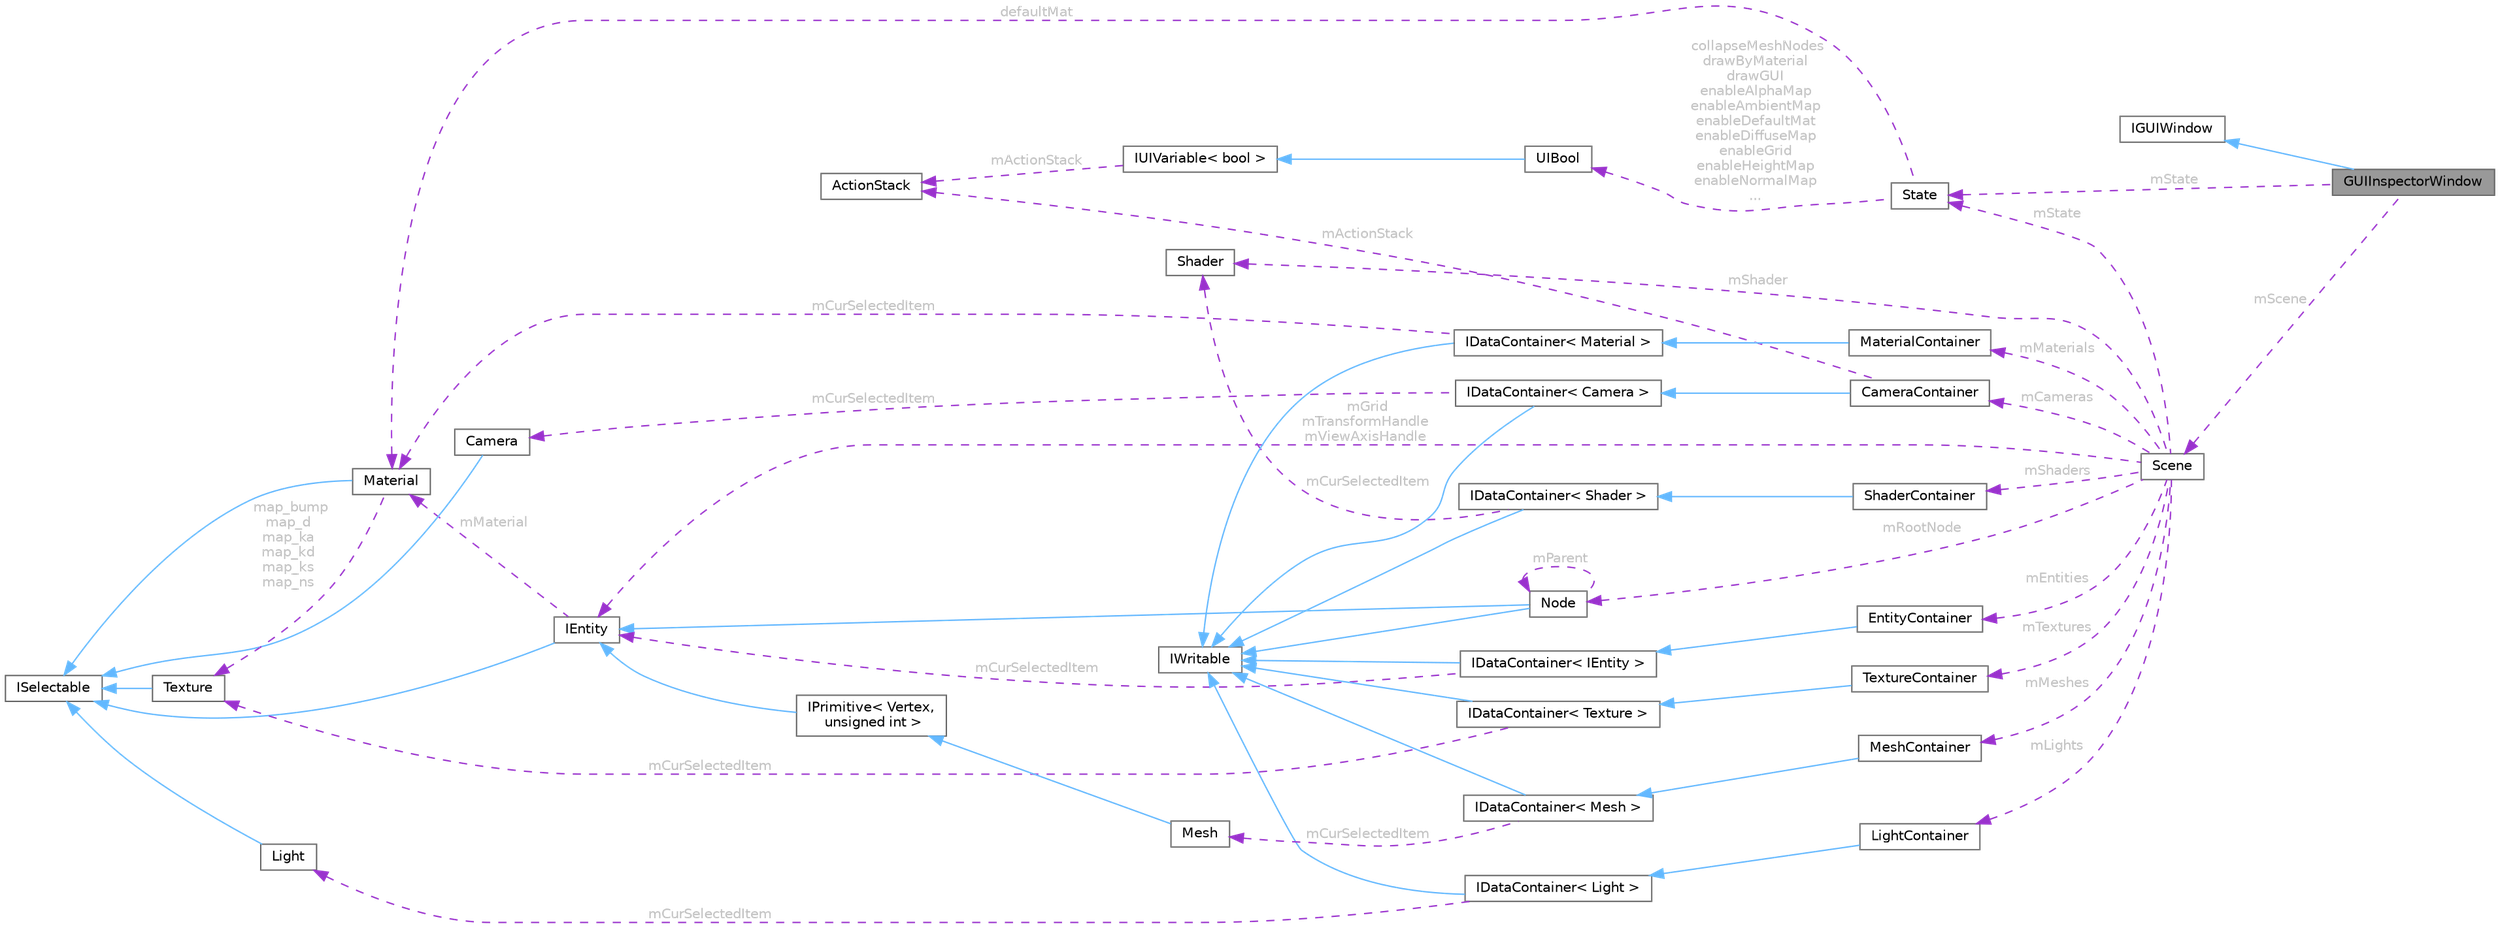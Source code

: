 digraph "GUIInspectorWindow"
{
 // LATEX_PDF_SIZE
  bgcolor="transparent";
  edge [fontname=Helvetica,fontsize=10,labelfontname=Helvetica,labelfontsize=10];
  node [fontname=Helvetica,fontsize=10,shape=box,height=0.2,width=0.4];
  rankdir="LR";
  Node1 [id="Node000001",label="GUIInspectorWindow",height=0.2,width=0.4,color="gray40", fillcolor="grey60", style="filled", fontcolor="black",tooltip=" "];
  Node2 -> Node1 [id="edge1_Node000001_Node000002",dir="back",color="steelblue1",style="solid",tooltip=" "];
  Node2 [id="Node000002",label="IGUIWindow",height=0.2,width=0.4,color="gray40", fillcolor="white", style="filled",URL="$class_i_g_u_i_window.html",tooltip=" "];
  Node3 -> Node1 [id="edge2_Node000001_Node000003",dir="back",color="darkorchid3",style="dashed",tooltip=" ",label=" mState",fontcolor="grey" ];
  Node3 [id="Node000003",label="State",height=0.2,width=0.4,color="gray40", fillcolor="white", style="filled",URL="$class_state.html",tooltip=" "];
  Node4 -> Node3 [id="edge3_Node000003_Node000004",dir="back",color="darkorchid3",style="dashed",tooltip=" ",label=" collapseMeshNodes\ndrawByMaterial\ndrawGUI\nenableAlphaMap\nenableAmbientMap\nenableDefaultMat\nenableDiffuseMap\nenableGrid\nenableHeightMap\nenableNormalMap\n...",fontcolor="grey" ];
  Node4 [id="Node000004",label="UIBool",height=0.2,width=0.4,color="gray40", fillcolor="white", style="filled",URL="$class_u_i_bool.html",tooltip="A boolean that can be directly displayed and edited in the UI."];
  Node5 -> Node4 [id="edge4_Node000004_Node000005",dir="back",color="steelblue1",style="solid",tooltip=" "];
  Node5 [id="Node000005",label="IUIVariable\< bool \>",height=0.2,width=0.4,color="gray40", fillcolor="white", style="filled",URL="$class_i_u_i_variable.html",tooltip=" "];
  Node6 -> Node5 [id="edge5_Node000005_Node000006",dir="back",color="darkorchid3",style="dashed",tooltip=" ",label=" mActionStack",fontcolor="grey" ];
  Node6 [id="Node000006",label="ActionStack",height=0.2,width=0.4,color="gray40", fillcolor="white", style="filled",URL="$class_action_stack.html",tooltip="Class that keeps track of all commands that have been run. Allows functionality for undo/redo."];
  Node7 -> Node3 [id="edge6_Node000003_Node000007",dir="back",color="darkorchid3",style="dashed",tooltip=" ",label=" defaultMat",fontcolor="grey" ];
  Node7 [id="Node000007",label="Material",height=0.2,width=0.4,color="gray40", fillcolor="white", style="filled",URL="$class_material.html",tooltip="Class that stores all texture and render information for a material."];
  Node8 -> Node7 [id="edge7_Node000007_Node000008",dir="back",color="steelblue1",style="solid",tooltip=" "];
  Node8 [id="Node000008",label="ISelectable",height=0.2,width=0.4,color="gray40", fillcolor="white", style="filled",URL="$class_i_selectable.html",tooltip="Interface for all items that can be selected to be viewed in the inspector."];
  Node9 -> Node7 [id="edge8_Node000007_Node000009",dir="back",color="darkorchid3",style="dashed",tooltip=" ",label=" map_bump\nmap_d\nmap_ka\nmap_kd\nmap_ks\nmap_ns",fontcolor="grey" ];
  Node9 [id="Node000009",label="Texture",height=0.2,width=0.4,color="gray40", fillcolor="white", style="filled",URL="$struct_texture.html",tooltip="A structure that stores a texture file that has been read into the OpenGL context."];
  Node8 -> Node9 [id="edge9_Node000009_Node000008",dir="back",color="steelblue1",style="solid",tooltip=" "];
  Node10 -> Node1 [id="edge10_Node000001_Node000010",dir="back",color="darkorchid3",style="dashed",tooltip=" ",label=" mScene",fontcolor="grey" ];
  Node10 [id="Node000010",label="Scene",height=0.2,width=0.4,color="gray40", fillcolor="white", style="filled",URL="$class_scene.html",tooltip=" "];
  Node11 -> Node10 [id="edge11_Node000010_Node000011",dir="back",color="darkorchid3",style="dashed",tooltip=" ",label=" mGrid\nmTransformHandle\nmViewAxisHandle",fontcolor="grey" ];
  Node11 [id="Node000011",label="IEntity",height=0.2,width=0.4,color="gray40", fillcolor="white", style="filled",URL="$class_i_entity.html",tooltip=" "];
  Node8 -> Node11 [id="edge12_Node000011_Node000008",dir="back",color="steelblue1",style="solid",tooltip=" "];
  Node7 -> Node11 [id="edge13_Node000011_Node000007",dir="back",color="darkorchid3",style="dashed",tooltip=" ",label=" mMaterial",fontcolor="grey" ];
  Node12 -> Node10 [id="edge14_Node000010_Node000012",dir="back",color="darkorchid3",style="dashed",tooltip=" ",label=" mShader",fontcolor="grey" ];
  Node12 [id="Node000012",label="Shader",height=0.2,width=0.4,color="gray40", fillcolor="white", style="filled",URL="$class_shader.html",tooltip=" "];
  Node13 -> Node10 [id="edge15_Node000010_Node000013",dir="back",color="darkorchid3",style="dashed",tooltip=" ",label=" mRootNode",fontcolor="grey" ];
  Node13 [id="Node000013",label="Node",height=0.2,width=0.4,color="gray40", fillcolor="white", style="filled",URL="$class_node.html",tooltip="Node used to group together other nodes and meshes in a scene."];
  Node11 -> Node13 [id="edge16_Node000013_Node000011",dir="back",color="steelblue1",style="solid",tooltip=" "];
  Node14 -> Node13 [id="edge17_Node000013_Node000014",dir="back",color="steelblue1",style="solid",tooltip=" "];
  Node14 [id="Node000014",label="IWritable",height=0.2,width=0.4,color="gray40", fillcolor="white", style="filled",URL="$class_i_writable.html",tooltip=" "];
  Node13 -> Node13 [id="edge18_Node000013_Node000013",dir="back",color="darkorchid3",style="dashed",tooltip=" ",label=" mParent",fontcolor="grey" ];
  Node3 -> Node10 [id="edge19_Node000010_Node000003",dir="back",color="darkorchid3",style="dashed",tooltip=" ",label=" mState",fontcolor="grey" ];
  Node15 -> Node10 [id="edge20_Node000010_Node000015",dir="back",color="darkorchid3",style="dashed",tooltip=" ",label=" mTextures",fontcolor="grey" ];
  Node15 [id="Node000015",label="TextureContainer",height=0.2,width=0.4,color="gray40", fillcolor="white", style="filled",URL="$class_texture_container.html",tooltip=" "];
  Node16 -> Node15 [id="edge21_Node000015_Node000016",dir="back",color="steelblue1",style="solid",tooltip=" "];
  Node16 [id="Node000016",label="IDataContainer\< Texture \>",height=0.2,width=0.4,color="gray40", fillcolor="white", style="filled",URL="$class_i_data_container.html",tooltip=" "];
  Node14 -> Node16 [id="edge22_Node000016_Node000014",dir="back",color="steelblue1",style="solid",tooltip=" "];
  Node9 -> Node16 [id="edge23_Node000016_Node000009",dir="back",color="darkorchid3",style="dashed",tooltip=" ",label=" mCurSelectedItem",fontcolor="grey" ];
  Node17 -> Node10 [id="edge24_Node000010_Node000017",dir="back",color="darkorchid3",style="dashed",tooltip=" ",label=" mMaterials",fontcolor="grey" ];
  Node17 [id="Node000017",label="MaterialContainer",height=0.2,width=0.4,color="gray40", fillcolor="white", style="filled",URL="$class_material_container.html",tooltip=" "];
  Node18 -> Node17 [id="edge25_Node000017_Node000018",dir="back",color="steelblue1",style="solid",tooltip=" "];
  Node18 [id="Node000018",label="IDataContainer\< Material \>",height=0.2,width=0.4,color="gray40", fillcolor="white", style="filled",URL="$class_i_data_container.html",tooltip=" "];
  Node14 -> Node18 [id="edge26_Node000018_Node000014",dir="back",color="steelblue1",style="solid",tooltip=" "];
  Node7 -> Node18 [id="edge27_Node000018_Node000007",dir="back",color="darkorchid3",style="dashed",tooltip=" ",label=" mCurSelectedItem",fontcolor="grey" ];
  Node19 -> Node10 [id="edge28_Node000010_Node000019",dir="back",color="darkorchid3",style="dashed",tooltip=" ",label=" mLights",fontcolor="grey" ];
  Node19 [id="Node000019",label="LightContainer",height=0.2,width=0.4,color="gray40", fillcolor="white", style="filled",URL="$class_light_container.html",tooltip=" "];
  Node20 -> Node19 [id="edge29_Node000019_Node000020",dir="back",color="steelblue1",style="solid",tooltip=" "];
  Node20 [id="Node000020",label="IDataContainer\< Light \>",height=0.2,width=0.4,color="gray40", fillcolor="white", style="filled",URL="$class_i_data_container.html",tooltip=" "];
  Node14 -> Node20 [id="edge30_Node000020_Node000014",dir="back",color="steelblue1",style="solid",tooltip=" "];
  Node21 -> Node20 [id="edge31_Node000020_Node000021",dir="back",color="darkorchid3",style="dashed",tooltip=" ",label=" mCurSelectedItem",fontcolor="grey" ];
  Node21 [id="Node000021",label="Light",height=0.2,width=0.4,color="gray40", fillcolor="white", style="filled",URL="$class_light.html",tooltip=" "];
  Node8 -> Node21 [id="edge32_Node000021_Node000008",dir="back",color="steelblue1",style="solid",tooltip=" "];
  Node22 -> Node10 [id="edge33_Node000010_Node000022",dir="back",color="darkorchid3",style="dashed",tooltip=" ",label=" mCameras",fontcolor="grey" ];
  Node22 [id="Node000022",label="CameraContainer",height=0.2,width=0.4,color="gray40", fillcolor="white", style="filled",URL="$class_camera_container.html",tooltip=" "];
  Node23 -> Node22 [id="edge34_Node000022_Node000023",dir="back",color="steelblue1",style="solid",tooltip=" "];
  Node23 [id="Node000023",label="IDataContainer\< Camera \>",height=0.2,width=0.4,color="gray40", fillcolor="white", style="filled",URL="$class_i_data_container.html",tooltip=" "];
  Node14 -> Node23 [id="edge35_Node000023_Node000014",dir="back",color="steelblue1",style="solid",tooltip=" "];
  Node24 -> Node23 [id="edge36_Node000023_Node000024",dir="back",color="darkorchid3",style="dashed",tooltip=" ",label=" mCurSelectedItem",fontcolor="grey" ];
  Node24 [id="Node000024",label="Camera",height=0.2,width=0.4,color="gray40", fillcolor="white", style="filled",URL="$class_camera.html",tooltip=" "];
  Node8 -> Node24 [id="edge37_Node000024_Node000008",dir="back",color="steelblue1",style="solid",tooltip=" "];
  Node6 -> Node22 [id="edge38_Node000022_Node000006",dir="back",color="darkorchid3",style="dashed",tooltip=" ",label=" mActionStack",fontcolor="grey" ];
  Node25 -> Node10 [id="edge39_Node000010_Node000025",dir="back",color="darkorchid3",style="dashed",tooltip=" ",label=" mShaders",fontcolor="grey" ];
  Node25 [id="Node000025",label="ShaderContainer",height=0.2,width=0.4,color="gray40", fillcolor="white", style="filled",URL="$class_shader_container.html",tooltip=" "];
  Node26 -> Node25 [id="edge40_Node000025_Node000026",dir="back",color="steelblue1",style="solid",tooltip=" "];
  Node26 [id="Node000026",label="IDataContainer\< Shader \>",height=0.2,width=0.4,color="gray40", fillcolor="white", style="filled",URL="$class_i_data_container.html",tooltip=" "];
  Node14 -> Node26 [id="edge41_Node000026_Node000014",dir="back",color="steelblue1",style="solid",tooltip=" "];
  Node12 -> Node26 [id="edge42_Node000026_Node000012",dir="back",color="darkorchid3",style="dashed",tooltip=" ",label=" mCurSelectedItem",fontcolor="grey" ];
  Node27 -> Node10 [id="edge43_Node000010_Node000027",dir="back",color="darkorchid3",style="dashed",tooltip=" ",label=" mMeshes",fontcolor="grey" ];
  Node27 [id="Node000027",label="MeshContainer",height=0.2,width=0.4,color="gray40", fillcolor="white", style="filled",URL="$class_mesh_container.html",tooltip=" "];
  Node28 -> Node27 [id="edge44_Node000027_Node000028",dir="back",color="steelblue1",style="solid",tooltip=" "];
  Node28 [id="Node000028",label="IDataContainer\< Mesh \>",height=0.2,width=0.4,color="gray40", fillcolor="white", style="filled",URL="$class_i_data_container.html",tooltip=" "];
  Node14 -> Node28 [id="edge45_Node000028_Node000014",dir="back",color="steelblue1",style="solid",tooltip=" "];
  Node29 -> Node28 [id="edge46_Node000028_Node000029",dir="back",color="darkorchid3",style="dashed",tooltip=" ",label=" mCurSelectedItem",fontcolor="grey" ];
  Node29 [id="Node000029",label="Mesh",height=0.2,width=0.4,color="gray40", fillcolor="white", style="filled",URL="$class_mesh.html",tooltip=" "];
  Node30 -> Node29 [id="edge47_Node000029_Node000030",dir="back",color="steelblue1",style="solid",tooltip=" "];
  Node30 [id="Node000030",label="IPrimitive\< Vertex,\l unsigned int \>",height=0.2,width=0.4,color="gray40", fillcolor="white", style="filled",URL="$class_i_primitive.html",tooltip=" "];
  Node11 -> Node30 [id="edge48_Node000030_Node000011",dir="back",color="steelblue1",style="solid",tooltip=" "];
  Node31 -> Node10 [id="edge49_Node000010_Node000031",dir="back",color="darkorchid3",style="dashed",tooltip=" ",label=" mEntities",fontcolor="grey" ];
  Node31 [id="Node000031",label="EntityContainer",height=0.2,width=0.4,color="gray40", fillcolor="white", style="filled",URL="$class_entity_container.html",tooltip=" "];
  Node32 -> Node31 [id="edge50_Node000031_Node000032",dir="back",color="steelblue1",style="solid",tooltip=" "];
  Node32 [id="Node000032",label="IDataContainer\< IEntity \>",height=0.2,width=0.4,color="gray40", fillcolor="white", style="filled",URL="$class_i_data_container.html",tooltip=" "];
  Node14 -> Node32 [id="edge51_Node000032_Node000014",dir="back",color="steelblue1",style="solid",tooltip=" "];
  Node11 -> Node32 [id="edge52_Node000032_Node000011",dir="back",color="darkorchid3",style="dashed",tooltip=" ",label=" mCurSelectedItem",fontcolor="grey" ];
}
